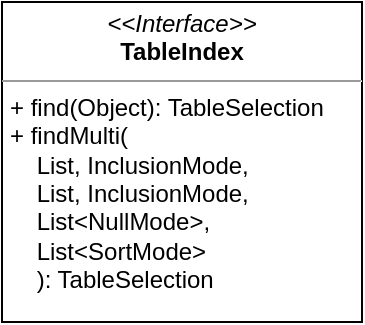 <mxfile version="22.1.2" type="device">
  <diagram id="C5RBs43oDa-KdzZeNtuy" name="Page-1">
    <mxGraphModel dx="1434" dy="852" grid="1" gridSize="10" guides="1" tooltips="1" connect="1" arrows="1" fold="1" page="1" pageScale="1" pageWidth="827" pageHeight="1169" math="0" shadow="0">
      <root>
        <mxCell id="WIyWlLk6GJQsqaUBKTNV-0" />
        <mxCell id="WIyWlLk6GJQsqaUBKTNV-1" parent="WIyWlLk6GJQsqaUBKTNV-0" />
        <mxCell id="LNXMGhVOJVjl1Javn4QC-9" value="&lt;p style=&quot;margin:0px;margin-top:4px;text-align:center;&quot;&gt;&lt;i&gt;&amp;lt;&amp;lt;Interface&amp;gt;&amp;gt;&lt;/i&gt;&lt;br&gt;&lt;b&gt;TableIndex&lt;/b&gt;&lt;/p&gt;&lt;hr size=&quot;1&quot;&gt;&lt;p style=&quot;margin:0px;margin-left:4px;&quot;&gt;&lt;/p&gt;&lt;p style=&quot;margin:0px;margin-left:4px;&quot;&gt;+ find(Object): TableSelection&lt;br&gt;+ findMulti(&lt;/p&gt;&lt;p style=&quot;margin:0px;margin-left:4px;&quot;&gt;&amp;nbsp; &amp;nbsp; List, InclusionMode,&lt;/p&gt;&lt;p style=&quot;margin:0px;margin-left:4px;&quot;&gt;&amp;nbsp; &amp;nbsp; List, InclusionMode,&lt;/p&gt;&lt;p style=&quot;margin:0px;margin-left:4px;&quot;&gt;&amp;nbsp; &amp;nbsp; List&amp;lt;NullMode&amp;gt;,&lt;/p&gt;&lt;p style=&quot;margin:0px;margin-left:4px;&quot;&gt;&amp;nbsp; &amp;nbsp; List&amp;lt;SortMode&amp;gt;&lt;/p&gt;&lt;p style=&quot;margin:0px;margin-left:4px;&quot;&gt;&amp;nbsp; &amp;nbsp; ): TableSelection&lt;/p&gt;" style="verticalAlign=top;align=left;overflow=fill;fontSize=12;fontFamily=Helvetica;html=1;whiteSpace=wrap;" parent="WIyWlLk6GJQsqaUBKTNV-1" vertex="1">
          <mxGeometry x="270" y="370" width="180" height="160" as="geometry" />
        </mxCell>
      </root>
    </mxGraphModel>
  </diagram>
</mxfile>
